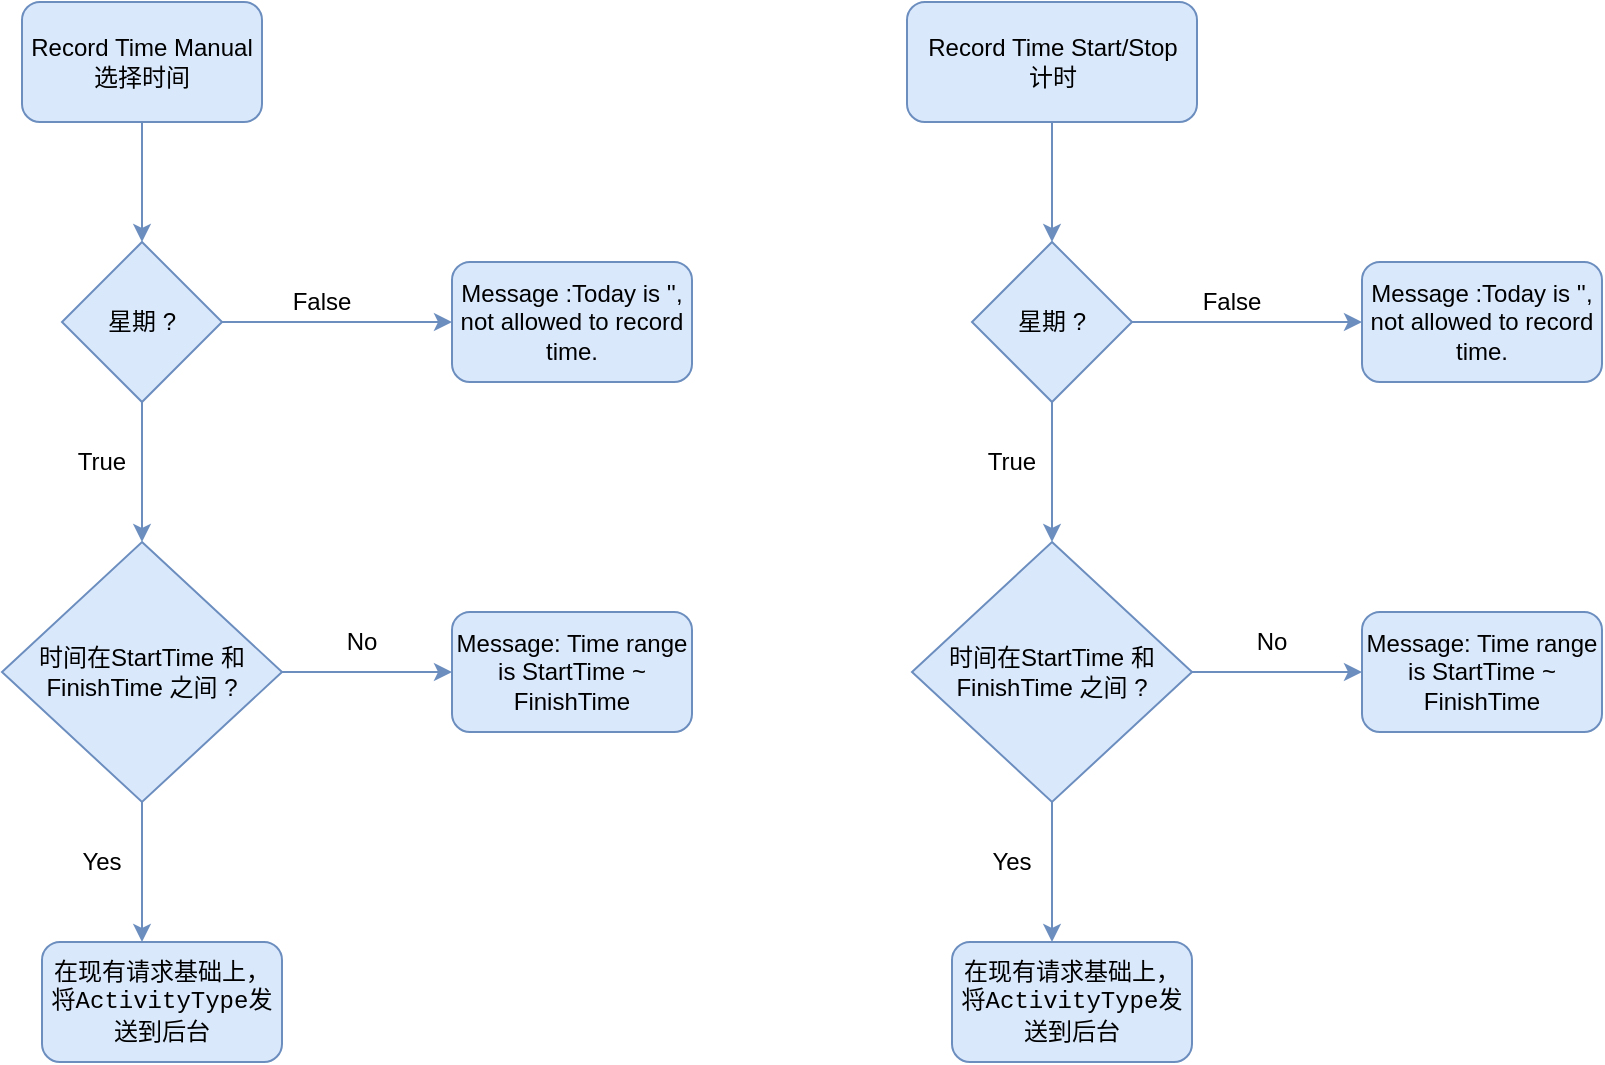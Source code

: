 <mxfile version="13.2.1" type="github">
  <diagram id="n_-ZUeUnMOdS7E3PLnKU" name="Page-1">
    <mxGraphModel dx="1038" dy="588" grid="1" gridSize="10" guides="1" tooltips="1" connect="1" arrows="1" fold="1" page="1" pageScale="1" pageWidth="850" pageHeight="1100" math="0" shadow="0">
      <root>
        <mxCell id="0" />
        <mxCell id="1" parent="0" />
        <mxCell id="khFF15RY6R1XRE2Xdb2h-5" value="" style="edgeStyle=orthogonalEdgeStyle;rounded=0;orthogonalLoop=1;jettySize=auto;html=1;fillColor=#dae8fc;strokeColor=#6c8ebf;" parent="1" source="khFF15RY6R1XRE2Xdb2h-1" target="khFF15RY6R1XRE2Xdb2h-2" edge="1">
          <mxGeometry relative="1" as="geometry" />
        </mxCell>
        <mxCell id="khFF15RY6R1XRE2Xdb2h-1" value="Record Time Manual&lt;br&gt;选择时间" style="rounded=1;whiteSpace=wrap;html=1;fillColor=#dae8fc;strokeColor=#6c8ebf;" parent="1" vertex="1">
          <mxGeometry x="60" y="20" width="120" height="60" as="geometry" />
        </mxCell>
        <mxCell id="Cg6u7QHLi8NkjNWaAKp--17" style="edgeStyle=orthogonalEdgeStyle;rounded=0;orthogonalLoop=1;jettySize=auto;html=1;exitX=1;exitY=0.5;exitDx=0;exitDy=0;entryX=0;entryY=0.5;entryDx=0;entryDy=0;fillColor=#dae8fc;strokeColor=#6c8ebf;" parent="1" source="khFF15RY6R1XRE2Xdb2h-2" target="Cg6u7QHLi8NkjNWaAKp--8" edge="1">
          <mxGeometry relative="1" as="geometry" />
        </mxCell>
        <mxCell id="khFF15RY6R1XRE2Xdb2h-2" value="星期 ?" style="rhombus;whiteSpace=wrap;html=1;fillColor=#dae8fc;strokeColor=#6c8ebf;" parent="1" vertex="1">
          <mxGeometry x="80" y="140" width="80" height="80" as="geometry" />
        </mxCell>
        <mxCell id="khFF15RY6R1XRE2Xdb2h-4" value="" style="endArrow=classic;html=1;fillColor=#dae8fc;strokeColor=#6c8ebf;" parent="1" edge="1">
          <mxGeometry width="50" height="50" relative="1" as="geometry">
            <mxPoint x="120" y="220" as="sourcePoint" />
            <mxPoint x="120" y="290" as="targetPoint" />
          </mxGeometry>
        </mxCell>
        <mxCell id="khFF15RY6R1XRE2Xdb2h-7" value="False" style="text;html=1;align=center;verticalAlign=middle;whiteSpace=wrap;rounded=0;" parent="1" vertex="1">
          <mxGeometry x="190" y="160" width="40" height="20" as="geometry" />
        </mxCell>
        <mxCell id="khFF15RY6R1XRE2Xdb2h-8" value="True" style="text;html=1;align=center;verticalAlign=middle;whiteSpace=wrap;rounded=0;" parent="1" vertex="1">
          <mxGeometry x="80" y="240" width="40" height="20" as="geometry" />
        </mxCell>
        <mxCell id="Cg6u7QHLi8NkjNWaAKp--16" style="edgeStyle=orthogonalEdgeStyle;rounded=0;orthogonalLoop=1;jettySize=auto;html=1;exitX=1;exitY=0.5;exitDx=0;exitDy=0;entryX=0;entryY=0.5;entryDx=0;entryDy=0;fillColor=#dae8fc;strokeColor=#6c8ebf;" parent="1" source="Cg6u7QHLi8NkjNWaAKp--1" target="Cg6u7QHLi8NkjNWaAKp--12" edge="1">
          <mxGeometry relative="1" as="geometry" />
        </mxCell>
        <mxCell id="Cg6u7QHLi8NkjNWaAKp--1" value="时间在StartTime 和 FinishTime 之间 ?" style="rhombus;whiteSpace=wrap;html=1;fillColor=#dae8fc;strokeColor=#6c8ebf;" parent="1" vertex="1">
          <mxGeometry x="50" y="290" width="140" height="130" as="geometry" />
        </mxCell>
        <mxCell id="Cg6u7QHLi8NkjNWaAKp--3" value="" style="endArrow=classic;html=1;fillColor=#dae8fc;strokeColor=#6c8ebf;" parent="1" edge="1">
          <mxGeometry width="50" height="50" relative="1" as="geometry">
            <mxPoint x="120" y="420" as="sourcePoint" />
            <mxPoint x="120" y="490" as="targetPoint" />
          </mxGeometry>
        </mxCell>
        <mxCell id="Cg6u7QHLi8NkjNWaAKp--5" value="Yes" style="text;html=1;align=center;verticalAlign=middle;whiteSpace=wrap;rounded=0;" parent="1" vertex="1">
          <mxGeometry x="80" y="440" width="40" height="20" as="geometry" />
        </mxCell>
        <mxCell id="Cg6u7QHLi8NkjNWaAKp--7" value="在现有请求基础上，将&lt;span style=&quot;font-family: consolas, &amp;quot;lucida console&amp;quot;, &amp;quot;courier new&amp;quot;, monospace; text-align: left;&quot;&gt;ActivityType发送到后台&lt;/span&gt;" style="rounded=1;whiteSpace=wrap;html=1;fillColor=#dae8fc;strokeColor=#6c8ebf;fontColor=#000000;" parent="1" vertex="1">
          <mxGeometry x="70" y="490" width="120" height="60" as="geometry" />
        </mxCell>
        <mxCell id="Cg6u7QHLi8NkjNWaAKp--8" value="Message :Today is &#39;&#39;, not allowed to record time." style="rounded=1;whiteSpace=wrap;html=1;fillColor=#dae8fc;strokeColor=#6c8ebf;" parent="1" vertex="1">
          <mxGeometry x="275" y="150" width="120" height="60" as="geometry" />
        </mxCell>
        <mxCell id="Cg6u7QHLi8NkjNWaAKp--12" value="Message: Time range is StartTime ~ FinishTime" style="rounded=1;whiteSpace=wrap;html=1;fillColor=#dae8fc;strokeColor=#6c8ebf;" parent="1" vertex="1">
          <mxGeometry x="275" y="325" width="120" height="60" as="geometry" />
        </mxCell>
        <mxCell id="Cg6u7QHLi8NkjNWaAKp--18" value="No" style="text;html=1;align=center;verticalAlign=middle;whiteSpace=wrap;rounded=0;" parent="1" vertex="1">
          <mxGeometry x="210" y="330" width="40" height="20" as="geometry" />
        </mxCell>
        <mxCell id="043enOlwSMdKCuH0gDpg-16" value="" style="edgeStyle=orthogonalEdgeStyle;rounded=0;orthogonalLoop=1;jettySize=auto;html=1;fillColor=#dae8fc;strokeColor=#6c8ebf;" edge="1" parent="1" source="043enOlwSMdKCuH0gDpg-17" target="043enOlwSMdKCuH0gDpg-19">
          <mxGeometry relative="1" as="geometry" />
        </mxCell>
        <mxCell id="043enOlwSMdKCuH0gDpg-17" value="Record Time Start/Stop&lt;br&gt;计时" style="rounded=1;whiteSpace=wrap;html=1;fillColor=#dae8fc;strokeColor=#6c8ebf;" vertex="1" parent="1">
          <mxGeometry x="502.5" y="20" width="145" height="60" as="geometry" />
        </mxCell>
        <mxCell id="043enOlwSMdKCuH0gDpg-18" style="edgeStyle=orthogonalEdgeStyle;rounded=0;orthogonalLoop=1;jettySize=auto;html=1;exitX=1;exitY=0.5;exitDx=0;exitDy=0;entryX=0;entryY=0.5;entryDx=0;entryDy=0;fillColor=#dae8fc;strokeColor=#6c8ebf;" edge="1" parent="1" source="043enOlwSMdKCuH0gDpg-19" target="043enOlwSMdKCuH0gDpg-28">
          <mxGeometry relative="1" as="geometry" />
        </mxCell>
        <mxCell id="043enOlwSMdKCuH0gDpg-19" value="星期 ?" style="rhombus;whiteSpace=wrap;html=1;fillColor=#dae8fc;strokeColor=#6c8ebf;" vertex="1" parent="1">
          <mxGeometry x="535" y="140" width="80" height="80" as="geometry" />
        </mxCell>
        <mxCell id="043enOlwSMdKCuH0gDpg-20" value="" style="endArrow=classic;html=1;fillColor=#dae8fc;strokeColor=#6c8ebf;" edge="1" parent="1">
          <mxGeometry width="50" height="50" relative="1" as="geometry">
            <mxPoint x="575" y="220" as="sourcePoint" />
            <mxPoint x="575" y="290" as="targetPoint" />
          </mxGeometry>
        </mxCell>
        <mxCell id="043enOlwSMdKCuH0gDpg-21" value="False" style="text;html=1;align=center;verticalAlign=middle;whiteSpace=wrap;rounded=0;" vertex="1" parent="1">
          <mxGeometry x="645" y="160" width="40" height="20" as="geometry" />
        </mxCell>
        <mxCell id="043enOlwSMdKCuH0gDpg-22" value="True" style="text;html=1;align=center;verticalAlign=middle;whiteSpace=wrap;rounded=0;" vertex="1" parent="1">
          <mxGeometry x="535" y="240" width="40" height="20" as="geometry" />
        </mxCell>
        <mxCell id="043enOlwSMdKCuH0gDpg-23" style="edgeStyle=orthogonalEdgeStyle;rounded=0;orthogonalLoop=1;jettySize=auto;html=1;exitX=1;exitY=0.5;exitDx=0;exitDy=0;entryX=0;entryY=0.5;entryDx=0;entryDy=0;fillColor=#dae8fc;strokeColor=#6c8ebf;" edge="1" parent="1" source="043enOlwSMdKCuH0gDpg-24" target="043enOlwSMdKCuH0gDpg-29">
          <mxGeometry relative="1" as="geometry" />
        </mxCell>
        <mxCell id="043enOlwSMdKCuH0gDpg-24" value="时间在StartTime 和 FinishTime 之间 ?" style="rhombus;whiteSpace=wrap;html=1;fillColor=#dae8fc;strokeColor=#6c8ebf;" vertex="1" parent="1">
          <mxGeometry x="505" y="290" width="140" height="130" as="geometry" />
        </mxCell>
        <mxCell id="043enOlwSMdKCuH0gDpg-25" value="" style="endArrow=classic;html=1;fillColor=#dae8fc;strokeColor=#6c8ebf;" edge="1" parent="1">
          <mxGeometry width="50" height="50" relative="1" as="geometry">
            <mxPoint x="575" y="420" as="sourcePoint" />
            <mxPoint x="575" y="490" as="targetPoint" />
          </mxGeometry>
        </mxCell>
        <mxCell id="043enOlwSMdKCuH0gDpg-26" value="Yes" style="text;html=1;align=center;verticalAlign=middle;whiteSpace=wrap;rounded=0;" vertex="1" parent="1">
          <mxGeometry x="535" y="440" width="40" height="20" as="geometry" />
        </mxCell>
        <mxCell id="043enOlwSMdKCuH0gDpg-27" value="在现有请求基础上，将&lt;span style=&quot;font-family: consolas, &amp;quot;lucida console&amp;quot;, &amp;quot;courier new&amp;quot;, monospace; text-align: left;&quot;&gt;ActivityType发送到后台&lt;/span&gt;" style="rounded=1;whiteSpace=wrap;html=1;fillColor=#dae8fc;strokeColor=#6c8ebf;fontColor=#000000;" vertex="1" parent="1">
          <mxGeometry x="525" y="490" width="120" height="60" as="geometry" />
        </mxCell>
        <mxCell id="043enOlwSMdKCuH0gDpg-28" value="Message :Today is &#39;&#39;, not allowed to record time." style="rounded=1;whiteSpace=wrap;html=1;fillColor=#dae8fc;strokeColor=#6c8ebf;" vertex="1" parent="1">
          <mxGeometry x="730" y="150" width="120" height="60" as="geometry" />
        </mxCell>
        <mxCell id="043enOlwSMdKCuH0gDpg-29" value="Message: Time range is StartTime ~ FinishTime" style="rounded=1;whiteSpace=wrap;html=1;fillColor=#dae8fc;strokeColor=#6c8ebf;" vertex="1" parent="1">
          <mxGeometry x="730" y="325" width="120" height="60" as="geometry" />
        </mxCell>
        <mxCell id="043enOlwSMdKCuH0gDpg-30" value="No" style="text;html=1;align=center;verticalAlign=middle;whiteSpace=wrap;rounded=0;" vertex="1" parent="1">
          <mxGeometry x="665" y="330" width="40" height="20" as="geometry" />
        </mxCell>
      </root>
    </mxGraphModel>
  </diagram>
</mxfile>
